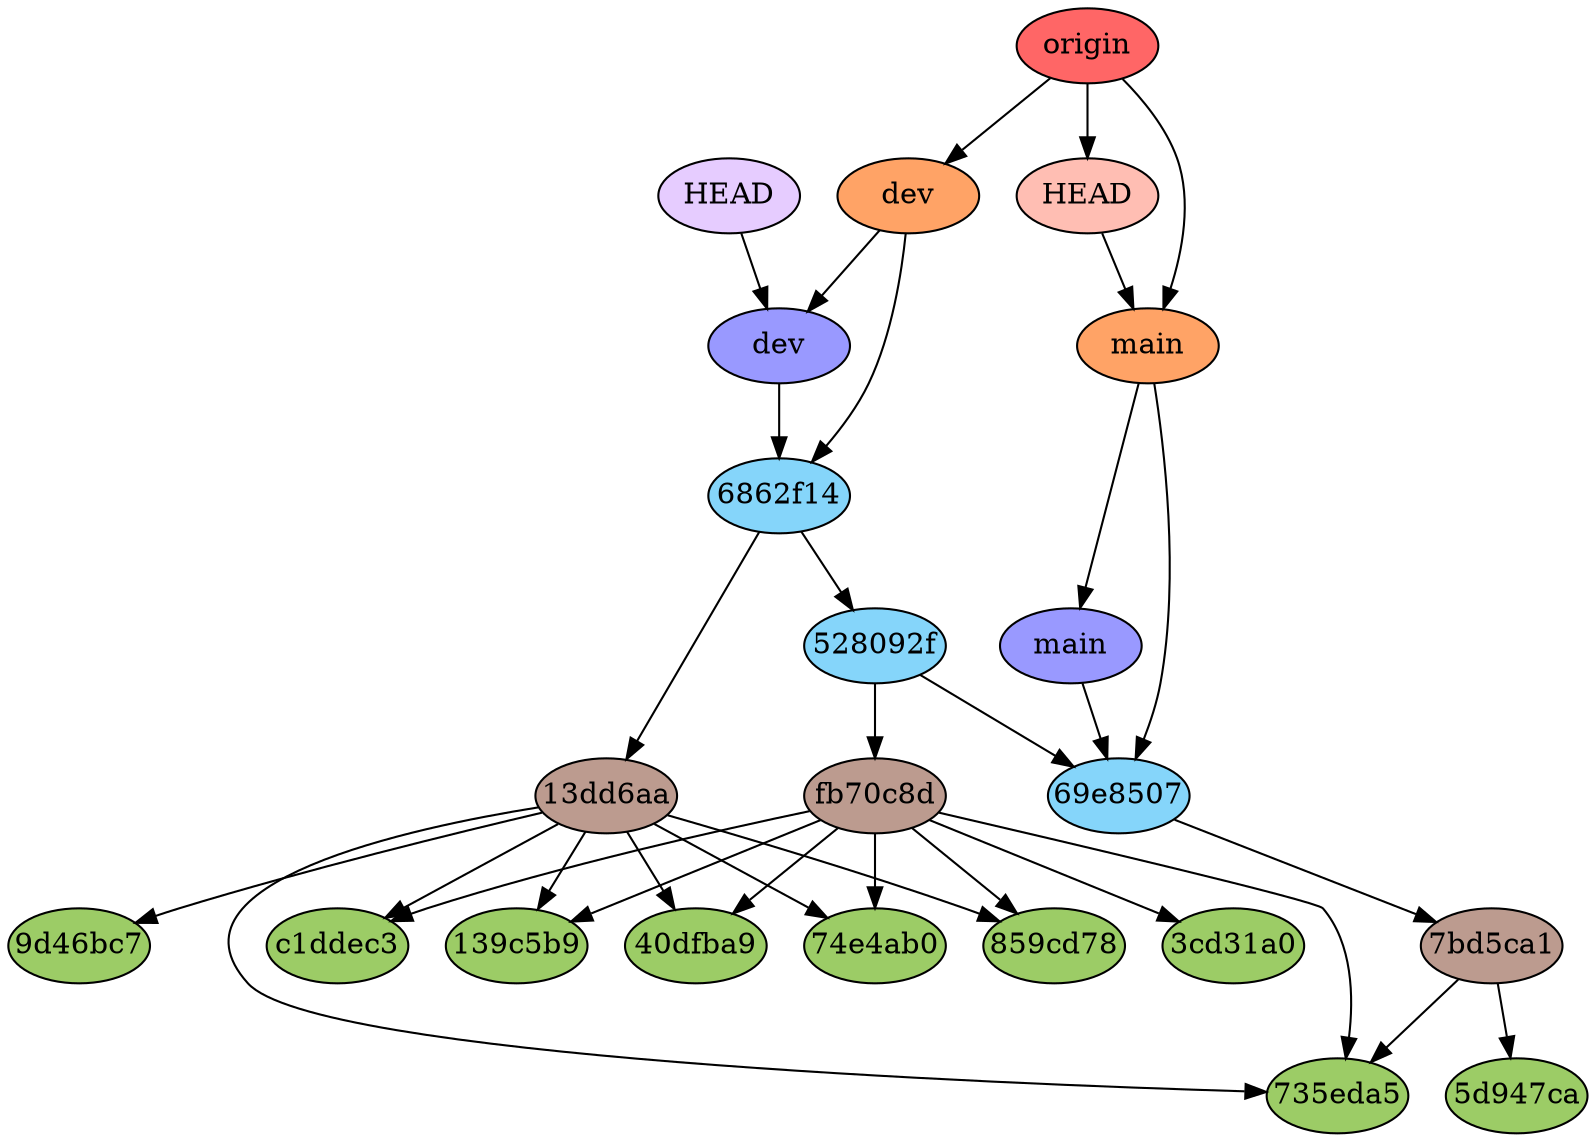 digraph auto {
	graph [bgcolor=transparent]
	node [fixedsize=true style=filled width=0.95]
	"139c5b932b60821a6e29938e0212201eab7a2e18" [label="139c5b9" fillcolor="#9ccc66"]
	"3cd31a09da42b27a30b3854c7867abbd9870b23e" [label="3cd31a0" fillcolor="#9ccc66"]
	"40dfba93bdddad1ec35139914788d538cd2eeae3" [label="40dfba9" fillcolor="#9ccc66"]
	"5d947ca8879f8a9072fe485c566204e3c2929e80" [label="5d947ca" fillcolor="#9ccc66"]
	"735eda5115c0e74a5d5c92085f5b722b8d2d3f99" [label="735eda5" fillcolor="#9ccc66"]
	"74e4ab0d52cfc4e5b1f1e9af95e787fb7abfab86" [label="74e4ab0" fillcolor="#9ccc66"]
	"859cd78b42df64d87fd7e08697b0dd87fde12c89" [label="859cd78" fillcolor="#9ccc66"]
	"9d46bc78af60af091f2f8feb8b3ce15786c69f47" [label="9d46bc7" fillcolor="#9ccc66"]
	c1ddec374a02d51686b89672f9727a1f37e4c211 [label=c1ddec3 fillcolor="#9ccc66"]
	"13dd6aae97301c8fd475ff6529e056adaecf3df7" [label="13dd6aa" fillcolor="#bc9b8f"]
	"13dd6aae97301c8fd475ff6529e056adaecf3df7" -> "74e4ab0d52cfc4e5b1f1e9af95e787fb7abfab86"
	"13dd6aae97301c8fd475ff6529e056adaecf3df7" -> "735eda5115c0e74a5d5c92085f5b722b8d2d3f99"
	"13dd6aae97301c8fd475ff6529e056adaecf3df7" -> "139c5b932b60821a6e29938e0212201eab7a2e18"
	"13dd6aae97301c8fd475ff6529e056adaecf3df7" -> "859cd78b42df64d87fd7e08697b0dd87fde12c89"
	"13dd6aae97301c8fd475ff6529e056adaecf3df7" -> "9d46bc78af60af091f2f8feb8b3ce15786c69f47"
	"13dd6aae97301c8fd475ff6529e056adaecf3df7" -> c1ddec374a02d51686b89672f9727a1f37e4c211
	"13dd6aae97301c8fd475ff6529e056adaecf3df7" -> "40dfba93bdddad1ec35139914788d538cd2eeae3"
	"7bd5ca11381719341fc7bdd517ac51c4ad5b0d9b" [label="7bd5ca1" fillcolor="#bc9b8f"]
	"7bd5ca11381719341fc7bdd517ac51c4ad5b0d9b" -> "5d947ca8879f8a9072fe485c566204e3c2929e80"
	"7bd5ca11381719341fc7bdd517ac51c4ad5b0d9b" -> "735eda5115c0e74a5d5c92085f5b722b8d2d3f99"
	fb70c8d09fb32fcd3338b80a87540edea0c44734 [label=fb70c8d fillcolor="#bc9b8f"]
	fb70c8d09fb32fcd3338b80a87540edea0c44734 -> "74e4ab0d52cfc4e5b1f1e9af95e787fb7abfab86"
	fb70c8d09fb32fcd3338b80a87540edea0c44734 -> "735eda5115c0e74a5d5c92085f5b722b8d2d3f99"
	fb70c8d09fb32fcd3338b80a87540edea0c44734 -> "139c5b932b60821a6e29938e0212201eab7a2e18"
	fb70c8d09fb32fcd3338b80a87540edea0c44734 -> "859cd78b42df64d87fd7e08697b0dd87fde12c89"
	fb70c8d09fb32fcd3338b80a87540edea0c44734 -> "3cd31a09da42b27a30b3854c7867abbd9870b23e"
	fb70c8d09fb32fcd3338b80a87540edea0c44734 -> c1ddec374a02d51686b89672f9727a1f37e4c211
	fb70c8d09fb32fcd3338b80a87540edea0c44734 -> "40dfba93bdddad1ec35139914788d538cd2eeae3"
	"528092fecc9ac2360308f61d5bdb9cf510eeeea4" [label="528092f" fillcolor="#85d5fa"]
	"528092fecc9ac2360308f61d5bdb9cf510eeeea4" -> fb70c8d09fb32fcd3338b80a87540edea0c44734
	"528092fecc9ac2360308f61d5bdb9cf510eeeea4" -> "69e85070ca5278da9cdce5f08656680a51d437cb"
	"6862f1494c8b566e9671f5c12b2cf2728d62ed6c" [label="6862f14" fillcolor="#85d5fa"]
	"6862f1494c8b566e9671f5c12b2cf2728d62ed6c" -> "13dd6aae97301c8fd475ff6529e056adaecf3df7"
	"6862f1494c8b566e9671f5c12b2cf2728d62ed6c" -> "528092fecc9ac2360308f61d5bdb9cf510eeeea4"
	"69e85070ca5278da9cdce5f08656680a51d437cb" [label="69e8507" fillcolor="#85d5fa"]
	"69e85070ca5278da9cdce5f08656680a51d437cb" -> "7bd5ca11381719341fc7bdd517ac51c4ad5b0d9b"
	dev [label=dev fillcolor="#9999ff"]
	dev -> "6862f1494c8b566e9671f5c12b2cf2728d62ed6c"
	main [label=main fillcolor="#9999ff"]
	main -> "69e85070ca5278da9cdce5f08656680a51d437cb"
	HEAD [label=HEAD fillcolor="#e6ccff"]
	HEAD -> dev
	"origin/dev" [label=dev fillcolor="#ffa366"]
	"origin/dev" -> "6862f1494c8b566e9671f5c12b2cf2728d62ed6c"
	"origin/main" [label=main fillcolor="#ffa366"]
	"origin/main" -> "69e85070ca5278da9cdce5f08656680a51d437cb"
	"origin/HEAD" [label=HEAD fillcolor="#ffbeb3"]
	"origin/HEAD" -> "origin/main"
	origin [label=origin fillcolor="#ff6666"]
	origin -> "origin/dev"
	origin -> "origin/main"
	origin -> "origin/HEAD"
	"origin/dev" -> dev
	"origin/main" -> main
}

